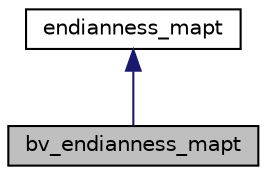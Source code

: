 digraph "bv_endianness_mapt"
{
 // LATEX_PDF_SIZE
  bgcolor="transparent";
  edge [fontname="Helvetica",fontsize="10",labelfontname="Helvetica",labelfontsize="10"];
  node [fontname="Helvetica",fontsize="10",shape=record];
  Node1 [label="bv_endianness_mapt",height=0.2,width=0.4,color="black", fillcolor="grey75", style="filled", fontcolor="black",tooltip="Map bytes according to the configured endianness."];
  Node2 -> Node1 [dir="back",color="midnightblue",fontsize="10",style="solid",fontname="Helvetica"];
  Node2 [label="endianness_mapt",height=0.2,width=0.4,color="black",URL="$classendianness__mapt.html",tooltip="Maps a big-endian offset to a little-endian offset."];
}
